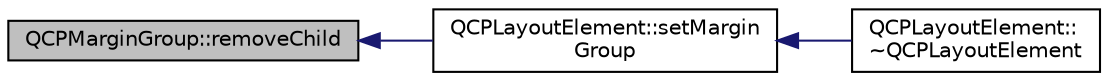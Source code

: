 digraph "QCPMarginGroup::removeChild"
{
  edge [fontname="Helvetica",fontsize="10",labelfontname="Helvetica",labelfontsize="10"];
  node [fontname="Helvetica",fontsize="10",shape=record];
  rankdir="LR";
  Node1 [label="QCPMarginGroup::removeChild",height=0.2,width=0.4,color="black", fillcolor="grey75", style="filled", fontcolor="black"];
  Node1 -> Node2 [dir="back",color="midnightblue",fontsize="10",style="solid",fontname="Helvetica"];
  Node2 [label="QCPLayoutElement::setMargin\lGroup",height=0.2,width=0.4,color="black", fillcolor="white", style="filled",URL="$class_q_c_p_layout_element.html#a516e56f76b6bc100e8e71d329866847d"];
  Node2 -> Node3 [dir="back",color="midnightblue",fontsize="10",style="solid",fontname="Helvetica"];
  Node3 [label="QCPLayoutElement::\l~QCPLayoutElement",height=0.2,width=0.4,color="black", fillcolor="white", style="filled",URL="$class_q_c_p_layout_element.html#a0dc52343920011b3e72d61fc94ed3400"];
}
